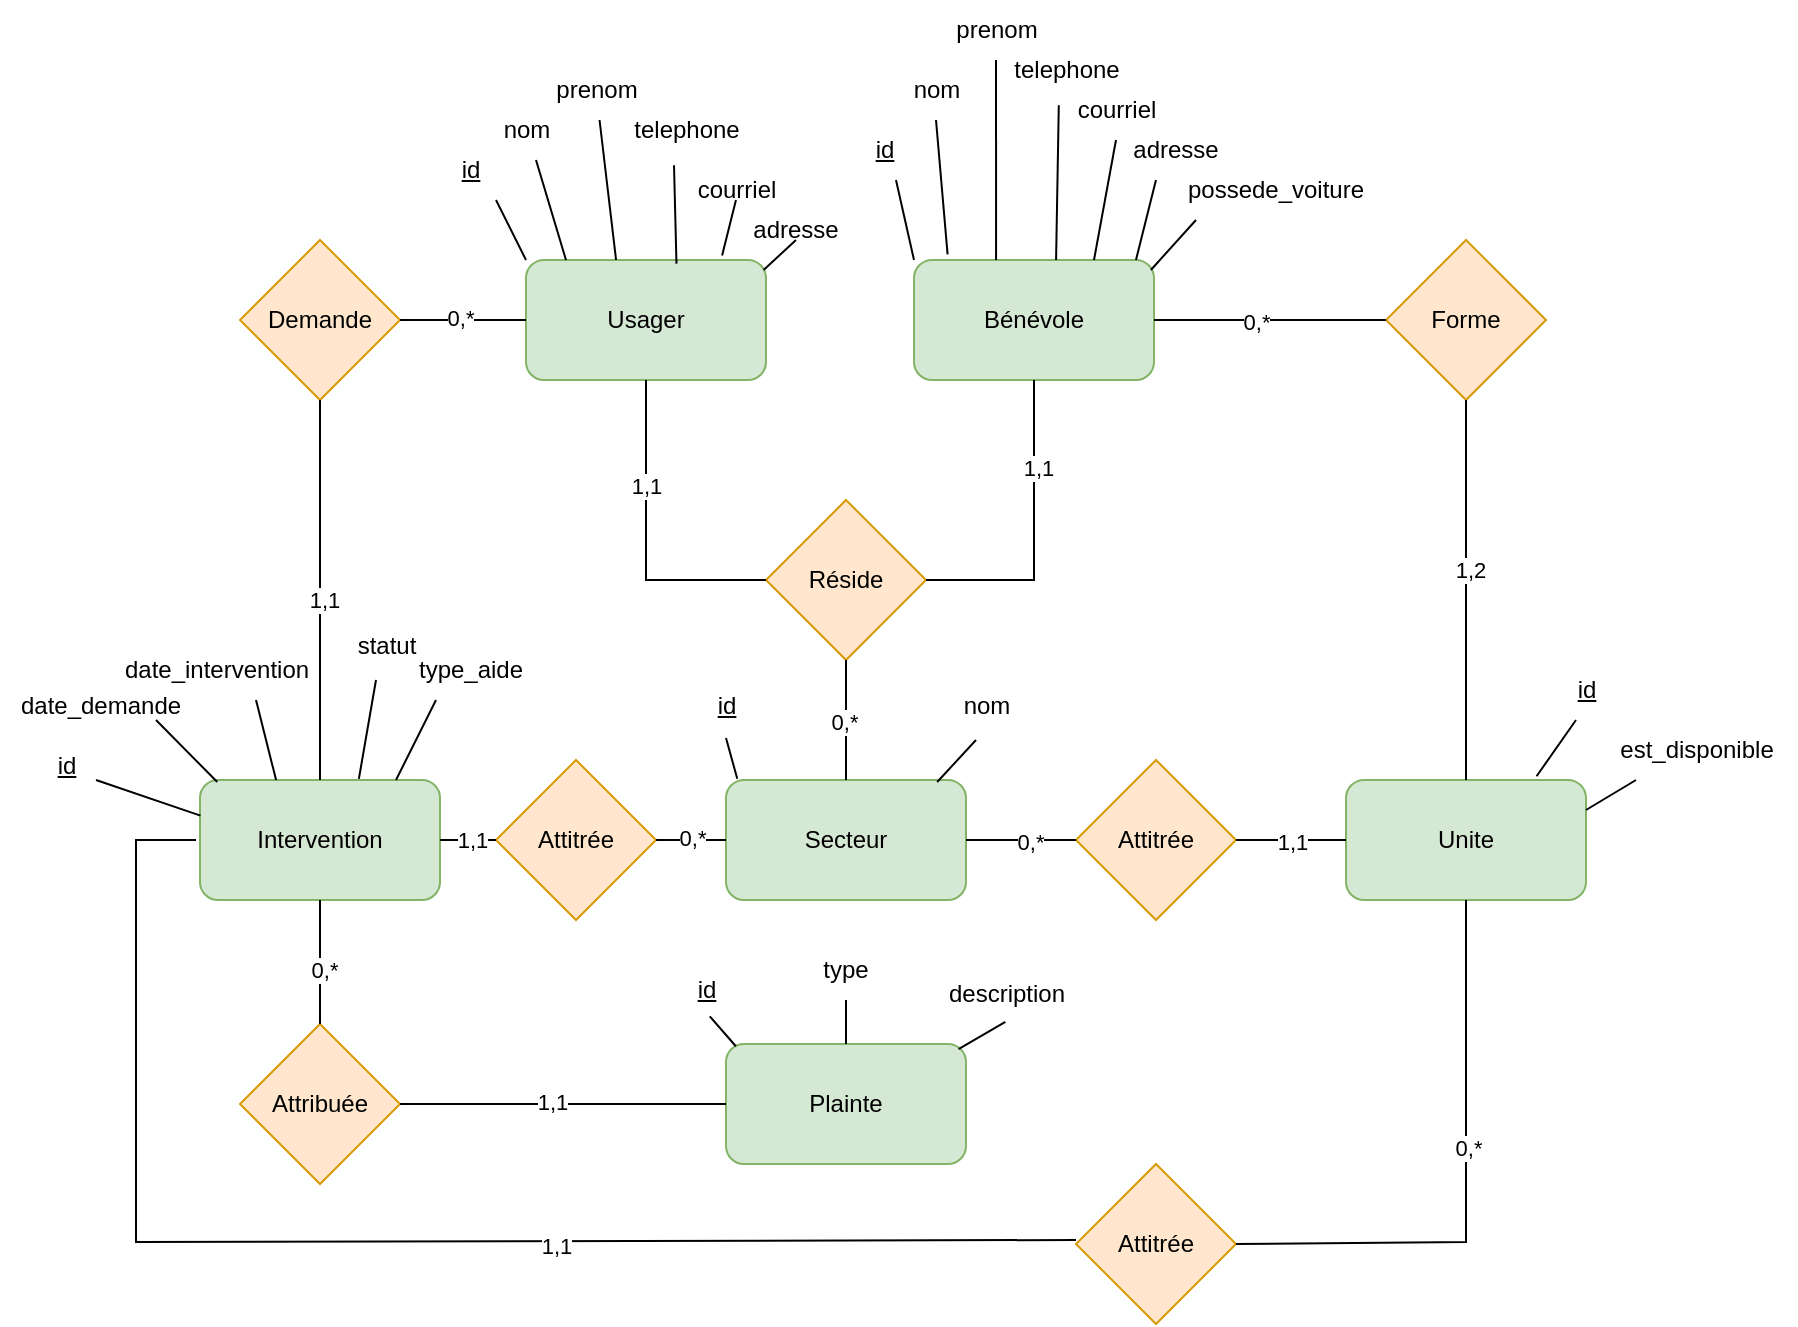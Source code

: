<mxfile version="26.2.12">
  <diagram name="Page-1" id="ks7HY8iy_Kgf61ztUCsI">
    <mxGraphModel dx="1428" dy="743" grid="1" gridSize="10" guides="1" tooltips="1" connect="1" arrows="1" fold="1" page="1" pageScale="1" pageWidth="1169" pageHeight="827" background="none" math="0" shadow="0">
      <root>
        <mxCell id="0" />
        <mxCell id="1" parent="0" />
        <mxCell id="JO7mMctXThJsMqSaezbj-1" value="Usager" style="rounded=1;whiteSpace=wrap;html=1;fillColor=#d5e8d4;strokeColor=#82b366;" parent="1" vertex="1">
          <mxGeometry x="405" y="170" width="120" height="60" as="geometry" />
        </mxCell>
        <mxCell id="JO7mMctXThJsMqSaezbj-2" value="Bénévole" style="rounded=1;whiteSpace=wrap;html=1;fillColor=#d5e8d4;strokeColor=#82b366;" parent="1" vertex="1">
          <mxGeometry x="599" y="170" width="120" height="60" as="geometry" />
        </mxCell>
        <mxCell id="JO7mMctXThJsMqSaezbj-3" value="Unite" style="rounded=1;whiteSpace=wrap;html=1;fillColor=#d5e8d4;strokeColor=#82b366;" parent="1" vertex="1">
          <mxGeometry x="815" y="430" width="120" height="60" as="geometry" />
        </mxCell>
        <mxCell id="JO7mMctXThJsMqSaezbj-4" value="Intervention" style="rounded=1;whiteSpace=wrap;html=1;fillColor=#d5e8d4;strokeColor=#82b366;" parent="1" vertex="1">
          <mxGeometry x="242" y="430" width="120" height="60" as="geometry" />
        </mxCell>
        <mxCell id="JO7mMctXThJsMqSaezbj-5" value="Secteur" style="rounded=1;whiteSpace=wrap;html=1;fillColor=#d5e8d4;strokeColor=#82b366;" parent="1" vertex="1">
          <mxGeometry x="505" y="430" width="120" height="60" as="geometry" />
        </mxCell>
        <mxCell id="TEtd4nVNc_RvkwSd-Xjk-1" value="Réside" style="rhombus;whiteSpace=wrap;html=1;fillColor=#ffe6cc;strokeColor=#d79b00;" parent="1" vertex="1">
          <mxGeometry x="525" y="290" width="80" height="80" as="geometry" />
        </mxCell>
        <mxCell id="TEtd4nVNc_RvkwSd-Xjk-6" value="Forme" style="rhombus;whiteSpace=wrap;html=1;fillColor=#ffe6cc;strokeColor=#d79b00;" parent="1" vertex="1">
          <mxGeometry x="835" y="160" width="80" height="80" as="geometry" />
        </mxCell>
        <mxCell id="TEtd4nVNc_RvkwSd-Xjk-11" value="" style="endArrow=none;html=1;rounded=0;entryX=0.5;entryY=1;entryDx=0;entryDy=0;" parent="1" source="TEtd4nVNc_RvkwSd-Xjk-1" target="JO7mMctXThJsMqSaezbj-1" edge="1">
          <mxGeometry width="50" height="50" relative="1" as="geometry">
            <mxPoint x="465" y="380" as="sourcePoint" />
            <mxPoint x="745" y="430" as="targetPoint" />
            <Array as="points">
              <mxPoint x="465" y="330" />
            </Array>
          </mxGeometry>
        </mxCell>
        <mxCell id="KciBB_D1JzYFTfs1zMgW-5" value="1,1" style="edgeLabel;html=1;align=center;verticalAlign=middle;resizable=0;points=[];" parent="TEtd4nVNc_RvkwSd-Xjk-11" vertex="1" connectable="0">
          <mxGeometry x="0.338" relative="1" as="geometry">
            <mxPoint as="offset" />
          </mxGeometry>
        </mxCell>
        <mxCell id="TEtd4nVNc_RvkwSd-Xjk-16" value="" style="endArrow=none;html=1;rounded=0;entryX=0.5;entryY=1;entryDx=0;entryDy=0;exitX=0.5;exitY=0;exitDx=0;exitDy=0;" parent="1" source="JO7mMctXThJsMqSaezbj-5" target="TEtd4nVNc_RvkwSd-Xjk-1" edge="1">
          <mxGeometry width="50" height="50" relative="1" as="geometry">
            <mxPoint x="695" y="480" as="sourcePoint" />
            <mxPoint x="745" y="430" as="targetPoint" />
          </mxGeometry>
        </mxCell>
        <mxCell id="KciBB_D1JzYFTfs1zMgW-10" value="0,*" style="edgeLabel;html=1;align=center;verticalAlign=middle;resizable=0;points=[];" parent="TEtd4nVNc_RvkwSd-Xjk-16" vertex="1" connectable="0">
          <mxGeometry x="-0.033" y="1" relative="1" as="geometry">
            <mxPoint as="offset" />
          </mxGeometry>
        </mxCell>
        <mxCell id="TEtd4nVNc_RvkwSd-Xjk-17" value="" style="endArrow=none;html=1;rounded=0;entryX=0.5;entryY=1;entryDx=0;entryDy=0;exitX=1;exitY=0.5;exitDx=0;exitDy=0;" parent="1" source="TEtd4nVNc_RvkwSd-Xjk-1" edge="1">
          <mxGeometry width="50" height="50" relative="1" as="geometry">
            <mxPoint x="719" y="330" as="sourcePoint" />
            <mxPoint x="659" y="230" as="targetPoint" />
            <Array as="points">
              <mxPoint x="659" y="330" />
            </Array>
          </mxGeometry>
        </mxCell>
        <mxCell id="KciBB_D1JzYFTfs1zMgW-4" value="1,1" style="edgeLabel;html=1;align=center;verticalAlign=middle;resizable=0;points=[];" parent="TEtd4nVNc_RvkwSd-Xjk-17" vertex="1" connectable="0">
          <mxGeometry x="0.429" y="-2" relative="1" as="geometry">
            <mxPoint as="offset" />
          </mxGeometry>
        </mxCell>
        <mxCell id="TEtd4nVNc_RvkwSd-Xjk-18" value="" style="endArrow=none;html=1;rounded=0;exitX=1;exitY=0.5;exitDx=0;exitDy=0;entryX=0;entryY=0.5;entryDx=0;entryDy=0;" parent="1" source="JO7mMctXThJsMqSaezbj-2" target="TEtd4nVNc_RvkwSd-Xjk-6" edge="1">
          <mxGeometry width="50" height="50" relative="1" as="geometry">
            <mxPoint x="775" y="260" as="sourcePoint" />
            <mxPoint x="815" y="200" as="targetPoint" />
          </mxGeometry>
        </mxCell>
        <mxCell id="KciBB_D1JzYFTfs1zMgW-6" value="0,*" style="edgeLabel;html=1;align=center;verticalAlign=middle;resizable=0;points=[];" parent="TEtd4nVNc_RvkwSd-Xjk-18" vertex="1" connectable="0">
          <mxGeometry x="-0.121" y="-1" relative="1" as="geometry">
            <mxPoint as="offset" />
          </mxGeometry>
        </mxCell>
        <mxCell id="TEtd4nVNc_RvkwSd-Xjk-19" value="" style="endArrow=none;html=1;rounded=0;entryX=0.5;entryY=1;entryDx=0;entryDy=0;exitX=0.5;exitY=0;exitDx=0;exitDy=0;" parent="1" source="JO7mMctXThJsMqSaezbj-3" target="TEtd4nVNc_RvkwSd-Xjk-6" edge="1">
          <mxGeometry width="50" height="50" relative="1" as="geometry">
            <mxPoint x="795" y="310" as="sourcePoint" />
            <mxPoint x="845" y="260" as="targetPoint" />
          </mxGeometry>
        </mxCell>
        <mxCell id="KciBB_D1JzYFTfs1zMgW-3" value="1&lt;span style=&quot;background-color: light-dark(#ffffff, var(--ge-dark-color, #121212)); color: light-dark(rgb(0, 0, 0), rgb(255, 255, 255));&quot;&gt;,2&lt;/span&gt;" style="edgeLabel;html=1;align=center;verticalAlign=middle;resizable=0;points=[];" parent="TEtd4nVNc_RvkwSd-Xjk-19" vertex="1" connectable="0">
          <mxGeometry x="0.105" y="-2" relative="1" as="geometry">
            <mxPoint as="offset" />
          </mxGeometry>
        </mxCell>
        <mxCell id="Wr0w5bm30W0_YL6eEUMg-1" value="Plainte" style="rounded=1;whiteSpace=wrap;html=1;fillColor=#d5e8d4;strokeColor=#82b366;" parent="1" vertex="1">
          <mxGeometry x="505" y="562" width="120" height="60" as="geometry" />
        </mxCell>
        <mxCell id="Wr0w5bm30W0_YL6eEUMg-5" value="Attitrée" style="rhombus;whiteSpace=wrap;html=1;fillColor=#ffe6cc;strokeColor=#d79b00;" parent="1" vertex="1">
          <mxGeometry x="680" y="420" width="80" height="80" as="geometry" />
        </mxCell>
        <mxCell id="Wr0w5bm30W0_YL6eEUMg-8" value="" style="endArrow=none;html=1;rounded=0;entryX=0;entryY=0.5;entryDx=0;entryDy=0;" parent="1" source="JO7mMctXThJsMqSaezbj-5" target="Wr0w5bm30W0_YL6eEUMg-5" edge="1">
          <mxGeometry width="50" height="50" relative="1" as="geometry">
            <mxPoint x="625" y="510" as="sourcePoint" />
            <mxPoint x="672" y="497" as="targetPoint" />
          </mxGeometry>
        </mxCell>
        <mxCell id="eeaKz44hLQpDB7-xSij6-11" value="0,*" style="edgeLabel;html=1;align=center;verticalAlign=middle;resizable=0;points=[];" parent="Wr0w5bm30W0_YL6eEUMg-8" vertex="1" connectable="0">
          <mxGeometry x="0.164" y="-1" relative="1" as="geometry">
            <mxPoint as="offset" />
          </mxGeometry>
        </mxCell>
        <mxCell id="Wr0w5bm30W0_YL6eEUMg-9" value="" style="endArrow=none;html=1;rounded=0;entryX=1;entryY=0.5;entryDx=0;entryDy=0;exitX=0;exitY=0.5;exitDx=0;exitDy=0;" parent="1" source="JO7mMctXThJsMqSaezbj-3" target="Wr0w5bm30W0_YL6eEUMg-5" edge="1">
          <mxGeometry width="50" height="50" relative="1" as="geometry">
            <mxPoint x="749" y="547" as="sourcePoint" />
            <mxPoint x="799" y="497" as="targetPoint" />
          </mxGeometry>
        </mxCell>
        <mxCell id="eeaKz44hLQpDB7-xSij6-10" value="1,1" style="edgeLabel;html=1;align=center;verticalAlign=middle;resizable=0;points=[];" parent="Wr0w5bm30W0_YL6eEUMg-9" vertex="1" connectable="0">
          <mxGeometry x="-0.018" y="1" relative="1" as="geometry">
            <mxPoint as="offset" />
          </mxGeometry>
        </mxCell>
        <mxCell id="Wr0w5bm30W0_YL6eEUMg-11" value="Attribuée" style="rhombus;whiteSpace=wrap;html=1;fillColor=#ffe6cc;strokeColor=#d79b00;" parent="1" vertex="1">
          <mxGeometry x="262" y="552" width="80" height="80" as="geometry" />
        </mxCell>
        <mxCell id="Wr0w5bm30W0_YL6eEUMg-12" value="" style="endArrow=none;html=1;rounded=0;entryX=0.5;entryY=1;entryDx=0;entryDy=0;exitX=0.5;exitY=0;exitDx=0;exitDy=0;" parent="1" source="Wr0w5bm30W0_YL6eEUMg-11" target="JO7mMctXThJsMqSaezbj-4" edge="1">
          <mxGeometry width="50" height="50" relative="1" as="geometry">
            <mxPoint x="174" y="563" as="sourcePoint" />
            <mxPoint x="224" y="513" as="targetPoint" />
          </mxGeometry>
        </mxCell>
        <mxCell id="eeaKz44hLQpDB7-xSij6-4" value="0,*" style="edgeLabel;html=1;align=center;verticalAlign=middle;resizable=0;points=[];" parent="Wr0w5bm30W0_YL6eEUMg-12" vertex="1" connectable="0">
          <mxGeometry x="-0.129" y="-2" relative="1" as="geometry">
            <mxPoint as="offset" />
          </mxGeometry>
        </mxCell>
        <mxCell id="Wr0w5bm30W0_YL6eEUMg-13" value="" style="endArrow=none;html=1;rounded=0;entryX=1;entryY=0.5;entryDx=0;entryDy=0;exitX=0;exitY=0.5;exitDx=0;exitDy=0;" parent="1" source="Wr0w5bm30W0_YL6eEUMg-1" target="Wr0w5bm30W0_YL6eEUMg-11" edge="1">
          <mxGeometry width="50" height="50" relative="1" as="geometry">
            <mxPoint x="180" y="624" as="sourcePoint" />
            <mxPoint x="230" y="574" as="targetPoint" />
          </mxGeometry>
        </mxCell>
        <mxCell id="eeaKz44hLQpDB7-xSij6-6" value="1,1" style="edgeLabel;html=1;align=center;verticalAlign=middle;resizable=0;points=[];" parent="Wr0w5bm30W0_YL6eEUMg-13" vertex="1" connectable="0">
          <mxGeometry x="0.068" y="-1" relative="1" as="geometry">
            <mxPoint as="offset" />
          </mxGeometry>
        </mxCell>
        <mxCell id="Wr0w5bm30W0_YL6eEUMg-24" value="Attitrée" style="rhombus;whiteSpace=wrap;html=1;fillColor=#ffe6cc;strokeColor=#d79b00;" parent="1" vertex="1">
          <mxGeometry x="680" y="622" width="80" height="80" as="geometry" />
        </mxCell>
        <mxCell id="Wr0w5bm30W0_YL6eEUMg-25" value="" style="endArrow=none;html=1;rounded=0;entryX=0.5;entryY=1;entryDx=0;entryDy=0;exitX=1;exitY=0.5;exitDx=0;exitDy=0;" parent="1" source="Wr0w5bm30W0_YL6eEUMg-24" target="JO7mMctXThJsMqSaezbj-3" edge="1">
          <mxGeometry width="50" height="50" relative="1" as="geometry">
            <mxPoint x="850" y="691" as="sourcePoint" />
            <mxPoint x="900" y="641" as="targetPoint" />
            <Array as="points">
              <mxPoint x="875" y="661" />
            </Array>
          </mxGeometry>
        </mxCell>
        <mxCell id="eeaKz44hLQpDB7-xSij6-3" value="0,*" style="edgeLabel;html=1;align=center;verticalAlign=middle;resizable=0;points=[];" parent="Wr0w5bm30W0_YL6eEUMg-25" vertex="1" connectable="0">
          <mxGeometry x="0.133" y="-1" relative="1" as="geometry">
            <mxPoint as="offset" />
          </mxGeometry>
        </mxCell>
        <mxCell id="Wr0w5bm30W0_YL6eEUMg-26" value="" style="endArrow=none;html=1;rounded=0;" parent="1" edge="1">
          <mxGeometry width="50" height="50" relative="1" as="geometry">
            <mxPoint x="240" y="460" as="sourcePoint" />
            <mxPoint x="680" y="660" as="targetPoint" />
            <Array as="points">
              <mxPoint x="210" y="460" />
              <mxPoint x="210" y="661" />
            </Array>
          </mxGeometry>
        </mxCell>
        <mxCell id="eeaKz44hLQpDB7-xSij6-2" value="1,1" style="edgeLabel;html=1;align=center;verticalAlign=middle;resizable=0;points=[];" parent="Wr0w5bm30W0_YL6eEUMg-26" vertex="1" connectable="0">
          <mxGeometry x="0.258" y="-2" relative="1" as="geometry">
            <mxPoint as="offset" />
          </mxGeometry>
        </mxCell>
        <mxCell id="Wr0w5bm30W0_YL6eEUMg-27" value="Attitrée" style="rhombus;whiteSpace=wrap;html=1;fillColor=#ffe6cc;strokeColor=#d79b00;" parent="1" vertex="1">
          <mxGeometry x="390" y="420" width="80" height="80" as="geometry" />
        </mxCell>
        <mxCell id="Wr0w5bm30W0_YL6eEUMg-28" value="" style="endArrow=none;html=1;rounded=0;entryX=0;entryY=0.5;entryDx=0;entryDy=0;exitX=1;exitY=0.5;exitDx=0;exitDy=0;" parent="1" source="Wr0w5bm30W0_YL6eEUMg-27" target="JO7mMctXThJsMqSaezbj-5" edge="1">
          <mxGeometry width="50" height="50" relative="1" as="geometry">
            <mxPoint x="580" y="471" as="sourcePoint" />
            <mxPoint x="630" y="421" as="targetPoint" />
          </mxGeometry>
        </mxCell>
        <mxCell id="eeaKz44hLQpDB7-xSij6-7" value="0,*" style="edgeLabel;html=1;align=center;verticalAlign=middle;resizable=0;points=[];" parent="Wr0w5bm30W0_YL6eEUMg-28" vertex="1" connectable="0">
          <mxGeometry x="0.029" y="1" relative="1" as="geometry">
            <mxPoint as="offset" />
          </mxGeometry>
        </mxCell>
        <mxCell id="Wr0w5bm30W0_YL6eEUMg-29" value="" style="endArrow=none;html=1;rounded=0;entryX=0;entryY=0.5;entryDx=0;entryDy=0;exitX=1;exitY=0.5;exitDx=0;exitDy=0;" parent="1" source="JO7mMctXThJsMqSaezbj-4" target="Wr0w5bm30W0_YL6eEUMg-27" edge="1">
          <mxGeometry width="50" height="50" relative="1" as="geometry">
            <mxPoint x="280" y="411" as="sourcePoint" />
            <mxPoint x="330" y="361" as="targetPoint" />
          </mxGeometry>
        </mxCell>
        <mxCell id="eeaKz44hLQpDB7-xSij6-9" value="1,1" style="edgeLabel;html=1;align=center;verticalAlign=middle;resizable=0;points=[];" parent="Wr0w5bm30W0_YL6eEUMg-29" vertex="1" connectable="0">
          <mxGeometry x="0.143" relative="1" as="geometry">
            <mxPoint as="offset" />
          </mxGeometry>
        </mxCell>
        <mxCell id="Wr0w5bm30W0_YL6eEUMg-31" value="Demande" style="rhombus;whiteSpace=wrap;html=1;fillColor=#ffe6cc;strokeColor=#d79b00;" parent="1" vertex="1">
          <mxGeometry x="262" y="160" width="80" height="80" as="geometry" />
        </mxCell>
        <mxCell id="Wr0w5bm30W0_YL6eEUMg-33" value="" style="endArrow=none;html=1;rounded=0;entryX=0;entryY=0.5;entryDx=0;entryDy=0;exitX=1;exitY=0.5;exitDx=0;exitDy=0;" parent="1" source="Wr0w5bm30W0_YL6eEUMg-31" target="JO7mMctXThJsMqSaezbj-1" edge="1">
          <mxGeometry width="50" height="50" relative="1" as="geometry">
            <mxPoint x="300" y="361" as="sourcePoint" />
            <mxPoint x="350" y="311" as="targetPoint" />
          </mxGeometry>
        </mxCell>
        <mxCell id="KciBB_D1JzYFTfs1zMgW-7" value="0,*" style="edgeLabel;html=1;align=center;verticalAlign=middle;resizable=0;points=[];" parent="Wr0w5bm30W0_YL6eEUMg-33" vertex="1" connectable="0">
          <mxGeometry x="-0.048" y="1" relative="1" as="geometry">
            <mxPoint as="offset" />
          </mxGeometry>
        </mxCell>
        <mxCell id="Wr0w5bm30W0_YL6eEUMg-34" value="" style="endArrow=none;html=1;rounded=0;entryX=0.5;entryY=1;entryDx=0;entryDy=0;" parent="1" source="JO7mMctXThJsMqSaezbj-4" target="Wr0w5bm30W0_YL6eEUMg-31" edge="1">
          <mxGeometry width="50" height="50" relative="1" as="geometry">
            <mxPoint x="580" y="471" as="sourcePoint" />
            <mxPoint x="630" y="421" as="targetPoint" />
          </mxGeometry>
        </mxCell>
        <mxCell id="KciBB_D1JzYFTfs1zMgW-8" value="1,1" style="edgeLabel;html=1;align=center;verticalAlign=middle;resizable=0;points=[];" parent="Wr0w5bm30W0_YL6eEUMg-34" vertex="1" connectable="0">
          <mxGeometry x="-0.053" y="-2" relative="1" as="geometry">
            <mxPoint as="offset" />
          </mxGeometry>
        </mxCell>
        <mxCell id="xEVUNQ7jQdWQ6YrlHSxK-1" value="" style="endArrow=none;html=1;rounded=0;exitX=0;exitY=0;exitDx=0;exitDy=0;" edge="1" parent="1" source="JO7mMctXThJsMqSaezbj-1">
          <mxGeometry width="50" height="50" relative="1" as="geometry">
            <mxPoint x="410" y="150" as="sourcePoint" />
            <mxPoint x="390" y="140" as="targetPoint" />
          </mxGeometry>
        </mxCell>
        <mxCell id="xEVUNQ7jQdWQ6YrlHSxK-2" value="&lt;u&gt;id&lt;/u&gt;" style="text;html=1;align=center;verticalAlign=middle;resizable=0;points=[];autosize=1;strokeColor=none;fillColor=none;" vertex="1" parent="1">
          <mxGeometry x="362" y="110" width="30" height="30" as="geometry" />
        </mxCell>
        <mxCell id="xEVUNQ7jQdWQ6YrlHSxK-3" value="" style="endArrow=none;html=1;rounded=0;exitX=0;exitY=0;exitDx=0;exitDy=0;" edge="1" parent="1">
          <mxGeometry width="50" height="50" relative="1" as="geometry">
            <mxPoint x="425" y="170" as="sourcePoint" />
            <mxPoint x="410" y="120" as="targetPoint" />
          </mxGeometry>
        </mxCell>
        <mxCell id="xEVUNQ7jQdWQ6YrlHSxK-4" value="nom" style="text;html=1;align=center;verticalAlign=middle;resizable=0;points=[];autosize=1;strokeColor=none;fillColor=none;" vertex="1" parent="1">
          <mxGeometry x="380" y="90" width="50" height="30" as="geometry" />
        </mxCell>
        <mxCell id="xEVUNQ7jQdWQ6YrlHSxK-5" value="" style="endArrow=none;html=1;rounded=0;exitX=0.292;exitY=0;exitDx=0;exitDy=0;exitPerimeter=0;" edge="1" parent="1" target="xEVUNQ7jQdWQ6YrlHSxK-8">
          <mxGeometry width="50" height="50" relative="1" as="geometry">
            <mxPoint x="450.04" y="170" as="sourcePoint" />
            <mxPoint x="450" y="100" as="targetPoint" />
          </mxGeometry>
        </mxCell>
        <mxCell id="xEVUNQ7jQdWQ6YrlHSxK-6" value="" style="endArrow=none;html=1;rounded=0;exitX=0.817;exitY=-0.037;exitDx=0;exitDy=0;exitPerimeter=0;" edge="1" parent="1" source="JO7mMctXThJsMqSaezbj-1">
          <mxGeometry width="50" height="50" relative="1" as="geometry">
            <mxPoint x="510" y="170" as="sourcePoint" />
            <mxPoint x="510" y="140" as="targetPoint" />
          </mxGeometry>
        </mxCell>
        <mxCell id="xEVUNQ7jQdWQ6YrlHSxK-7" value="" style="endArrow=none;html=1;rounded=0;exitX=0.627;exitY=0.03;exitDx=0;exitDy=0;exitPerimeter=0;entryX=0.425;entryY=1.087;entryDx=0;entryDy=0;entryPerimeter=0;" edge="1" parent="1" source="JO7mMctXThJsMqSaezbj-1" target="xEVUNQ7jQdWQ6YrlHSxK-9">
          <mxGeometry width="50" height="50" relative="1" as="geometry">
            <mxPoint x="520" y="180" as="sourcePoint" />
            <mxPoint x="490" y="130" as="targetPoint" />
          </mxGeometry>
        </mxCell>
        <mxCell id="xEVUNQ7jQdWQ6YrlHSxK-8" value="prenom" style="text;html=1;align=center;verticalAlign=middle;resizable=0;points=[];autosize=1;strokeColor=none;fillColor=none;" vertex="1" parent="1">
          <mxGeometry x="410" y="70" width="60" height="30" as="geometry" />
        </mxCell>
        <mxCell id="xEVUNQ7jQdWQ6YrlHSxK-9" value="telephone" style="text;html=1;align=center;verticalAlign=middle;resizable=0;points=[];autosize=1;strokeColor=none;fillColor=none;" vertex="1" parent="1">
          <mxGeometry x="445" y="90" width="80" height="30" as="geometry" />
        </mxCell>
        <mxCell id="xEVUNQ7jQdWQ6YrlHSxK-10" value="" style="endArrow=none;html=1;rounded=0;exitX=0.99;exitY=0.083;exitDx=0;exitDy=0;exitPerimeter=0;" edge="1" parent="1" source="JO7mMctXThJsMqSaezbj-1">
          <mxGeometry width="50" height="50" relative="1" as="geometry">
            <mxPoint x="520" y="180" as="sourcePoint" />
            <mxPoint x="540" y="160" as="targetPoint" />
          </mxGeometry>
        </mxCell>
        <mxCell id="xEVUNQ7jQdWQ6YrlHSxK-13" value="courriel" style="text;html=1;align=center;verticalAlign=middle;resizable=0;points=[];autosize=1;strokeColor=none;fillColor=none;" vertex="1" parent="1">
          <mxGeometry x="480" y="120" width="60" height="30" as="geometry" />
        </mxCell>
        <mxCell id="xEVUNQ7jQdWQ6YrlHSxK-14" value="adresse" style="text;strokeColor=none;align=center;fillColor=none;html=1;verticalAlign=middle;whiteSpace=wrap;rounded=0;" vertex="1" parent="1">
          <mxGeometry x="510" y="140" width="60" height="30" as="geometry" />
        </mxCell>
        <mxCell id="xEVUNQ7jQdWQ6YrlHSxK-15" value="" style="endArrow=none;html=1;rounded=0;exitX=0;exitY=0;exitDx=0;exitDy=0;" edge="1" parent="1" source="JO7mMctXThJsMqSaezbj-2">
          <mxGeometry width="50" height="50" relative="1" as="geometry">
            <mxPoint x="723" y="80" as="sourcePoint" />
            <mxPoint x="590" y="130" as="targetPoint" />
          </mxGeometry>
        </mxCell>
        <mxCell id="xEVUNQ7jQdWQ6YrlHSxK-16" value="&lt;u&gt;id&lt;/u&gt;" style="text;html=1;align=center;verticalAlign=middle;resizable=0;points=[];autosize=1;strokeColor=none;fillColor=none;" vertex="1" parent="1">
          <mxGeometry x="569" y="100" width="30" height="30" as="geometry" />
        </mxCell>
        <mxCell id="xEVUNQ7jQdWQ6YrlHSxK-17" value="" style="endArrow=none;html=1;rounded=0;exitX=0.14;exitY=-0.047;exitDx=0;exitDy=0;exitPerimeter=0;" edge="1" parent="1" source="JO7mMctXThJsMqSaezbj-2">
          <mxGeometry width="50" height="50" relative="1" as="geometry">
            <mxPoint x="743" y="80" as="sourcePoint" />
            <mxPoint x="610" y="100" as="targetPoint" />
          </mxGeometry>
        </mxCell>
        <mxCell id="xEVUNQ7jQdWQ6YrlHSxK-18" value="nom" style="text;html=1;align=center;verticalAlign=middle;resizable=0;points=[];autosize=1;strokeColor=none;fillColor=none;" vertex="1" parent="1">
          <mxGeometry x="585" y="70" width="50" height="30" as="geometry" />
        </mxCell>
        <mxCell id="xEVUNQ7jQdWQ6YrlHSxK-19" value="" style="endArrow=none;html=1;rounded=0;exitX=0.342;exitY=0;exitDx=0;exitDy=0;exitPerimeter=0;" edge="1" parent="1" source="JO7mMctXThJsMqSaezbj-2">
          <mxGeometry width="50" height="50" relative="1" as="geometry">
            <mxPoint x="768.04" y="80" as="sourcePoint" />
            <mxPoint x="640" y="70" as="targetPoint" />
          </mxGeometry>
        </mxCell>
        <mxCell id="xEVUNQ7jQdWQ6YrlHSxK-20" value="" style="endArrow=none;html=1;rounded=0;exitX=0.75;exitY=0;exitDx=0;exitDy=0;" edge="1" parent="1" source="JO7mMctXThJsMqSaezbj-2">
          <mxGeometry width="50" height="50" relative="1" as="geometry">
            <mxPoint x="790" y="100" as="sourcePoint" />
            <mxPoint x="700" y="110" as="targetPoint" />
          </mxGeometry>
        </mxCell>
        <mxCell id="xEVUNQ7jQdWQ6YrlHSxK-21" value="" style="endArrow=none;html=1;rounded=0;exitX=0.592;exitY=0;exitDx=0;exitDy=0;exitPerimeter=0;entryX=0.455;entryY=1.087;entryDx=0;entryDy=0;entryPerimeter=0;" edge="1" parent="1" target="xEVUNQ7jQdWQ6YrlHSxK-23" source="JO7mMctXThJsMqSaezbj-2">
          <mxGeometry width="50" height="50" relative="1" as="geometry">
            <mxPoint x="798" y="82" as="sourcePoint" />
            <mxPoint x="680" y="90" as="targetPoint" />
          </mxGeometry>
        </mxCell>
        <mxCell id="xEVUNQ7jQdWQ6YrlHSxK-22" value="prenom" style="text;html=1;align=center;verticalAlign=middle;resizable=0;points=[];autosize=1;strokeColor=none;fillColor=none;" vertex="1" parent="1">
          <mxGeometry x="610" y="40" width="60" height="30" as="geometry" />
        </mxCell>
        <mxCell id="xEVUNQ7jQdWQ6YrlHSxK-23" value="telephone" style="text;html=1;align=center;verticalAlign=middle;resizable=0;points=[];autosize=1;strokeColor=none;fillColor=none;" vertex="1" parent="1">
          <mxGeometry x="635" y="60" width="80" height="30" as="geometry" />
        </mxCell>
        <mxCell id="xEVUNQ7jQdWQ6YrlHSxK-24" value="" style="endArrow=none;html=1;rounded=0;exitX=0.925;exitY=0;exitDx=0;exitDy=0;exitPerimeter=0;" edge="1" parent="1" source="JO7mMctXThJsMqSaezbj-2">
          <mxGeometry width="50" height="50" relative="1" as="geometry">
            <mxPoint x="842" y="85" as="sourcePoint" />
            <mxPoint x="720" y="130" as="targetPoint" />
          </mxGeometry>
        </mxCell>
        <mxCell id="xEVUNQ7jQdWQ6YrlHSxK-25" value="courriel" style="text;html=1;align=center;verticalAlign=middle;resizable=0;points=[];autosize=1;strokeColor=none;fillColor=none;" vertex="1" parent="1">
          <mxGeometry x="670" y="80" width="60" height="30" as="geometry" />
        </mxCell>
        <mxCell id="xEVUNQ7jQdWQ6YrlHSxK-26" value="adresse" style="text;strokeColor=none;align=center;fillColor=none;html=1;verticalAlign=middle;whiteSpace=wrap;rounded=0;" vertex="1" parent="1">
          <mxGeometry x="700" y="100" width="60" height="30" as="geometry" />
        </mxCell>
        <mxCell id="xEVUNQ7jQdWQ6YrlHSxK-27" value="" style="endArrow=none;html=1;rounded=0;exitX=0.987;exitY=0.083;exitDx=0;exitDy=0;exitPerimeter=0;" edge="1" parent="1" source="JO7mMctXThJsMqSaezbj-2">
          <mxGeometry width="50" height="50" relative="1" as="geometry">
            <mxPoint x="720" y="180" as="sourcePoint" />
            <mxPoint x="740" y="150" as="targetPoint" />
          </mxGeometry>
        </mxCell>
        <mxCell id="xEVUNQ7jQdWQ6YrlHSxK-28" value="possede_voiture" style="text;strokeColor=none;align=center;fillColor=none;html=1;verticalAlign=middle;whiteSpace=wrap;rounded=0;" vertex="1" parent="1">
          <mxGeometry x="750" y="120" width="60" height="30" as="geometry" />
        </mxCell>
        <mxCell id="xEVUNQ7jQdWQ6YrlHSxK-29" value="&lt;u&gt;id&lt;/u&gt;" style="text;html=1;align=center;verticalAlign=middle;resizable=0;points=[];autosize=1;strokeColor=none;fillColor=none;" vertex="1" parent="1">
          <mxGeometry x="920" y="370" width="30" height="30" as="geometry" />
        </mxCell>
        <mxCell id="xEVUNQ7jQdWQ6YrlHSxK-30" value="est_disponible" style="text;html=1;align=center;verticalAlign=middle;resizable=0;points=[];autosize=1;strokeColor=none;fillColor=none;" vertex="1" parent="1">
          <mxGeometry x="940" y="400" width="100" height="30" as="geometry" />
        </mxCell>
        <mxCell id="xEVUNQ7jQdWQ6YrlHSxK-31" value="" style="endArrow=none;html=1;rounded=0;exitX=0.794;exitY=-0.031;exitDx=0;exitDy=0;exitPerimeter=0;" edge="1" parent="1" source="JO7mMctXThJsMqSaezbj-3">
          <mxGeometry width="50" height="50" relative="1" as="geometry">
            <mxPoint x="1010" y="460" as="sourcePoint" />
            <mxPoint x="930" y="400" as="targetPoint" />
          </mxGeometry>
        </mxCell>
        <mxCell id="xEVUNQ7jQdWQ6YrlHSxK-32" value="" style="endArrow=none;html=1;rounded=0;exitX=1;exitY=0.25;exitDx=0;exitDy=0;" edge="1" parent="1" source="JO7mMctXThJsMqSaezbj-3">
          <mxGeometry width="50" height="50" relative="1" as="geometry">
            <mxPoint x="920" y="438" as="sourcePoint" />
            <mxPoint x="960" y="430" as="targetPoint" />
          </mxGeometry>
        </mxCell>
        <mxCell id="xEVUNQ7jQdWQ6YrlHSxK-33" value="&lt;u&gt;id&lt;/u&gt;" style="text;html=1;align=center;verticalAlign=middle;resizable=0;points=[];autosize=1;strokeColor=none;fillColor=none;" vertex="1" parent="1">
          <mxGeometry x="490" y="378" width="30" height="30" as="geometry" />
        </mxCell>
        <mxCell id="xEVUNQ7jQdWQ6YrlHSxK-34" value="nom" style="text;html=1;align=center;verticalAlign=middle;resizable=0;points=[];autosize=1;strokeColor=none;fillColor=none;" vertex="1" parent="1">
          <mxGeometry x="610" y="378" width="50" height="30" as="geometry" />
        </mxCell>
        <mxCell id="xEVUNQ7jQdWQ6YrlHSxK-35" value="" style="endArrow=none;html=1;rounded=0;exitX=0.047;exitY=-0.01;exitDx=0;exitDy=0;exitPerimeter=0;entryX=0.5;entryY=1.033;entryDx=0;entryDy=0;entryPerimeter=0;" edge="1" parent="1" source="JO7mMctXThJsMqSaezbj-5" target="xEVUNQ7jQdWQ6YrlHSxK-33">
          <mxGeometry width="50" height="50" relative="1" as="geometry">
            <mxPoint x="580" y="450" as="sourcePoint" />
            <mxPoint x="600" y="410" as="targetPoint" />
          </mxGeometry>
        </mxCell>
        <mxCell id="xEVUNQ7jQdWQ6YrlHSxK-36" value="" style="endArrow=none;html=1;rounded=0;exitX=0.88;exitY=0.017;exitDx=0;exitDy=0;exitPerimeter=0;" edge="1" parent="1" source="JO7mMctXThJsMqSaezbj-5">
          <mxGeometry width="50" height="50" relative="1" as="geometry">
            <mxPoint x="610" y="430" as="sourcePoint" />
            <mxPoint x="630" y="410" as="targetPoint" />
          </mxGeometry>
        </mxCell>
        <mxCell id="xEVUNQ7jQdWQ6YrlHSxK-37" value="&lt;u&gt;id&lt;/u&gt;" style="text;html=1;align=center;verticalAlign=middle;resizable=0;points=[];autosize=1;strokeColor=none;fillColor=none;" vertex="1" parent="1">
          <mxGeometry x="160" y="408" width="30" height="30" as="geometry" />
        </mxCell>
        <mxCell id="xEVUNQ7jQdWQ6YrlHSxK-38" value="date_demande" style="text;html=1;align=center;verticalAlign=middle;resizable=0;points=[];autosize=1;strokeColor=none;fillColor=none;" vertex="1" parent="1">
          <mxGeometry x="142" y="378" width="100" height="30" as="geometry" />
        </mxCell>
        <mxCell id="xEVUNQ7jQdWQ6YrlHSxK-39" value="date_intervention" style="text;html=1;align=center;verticalAlign=middle;resizable=0;points=[];autosize=1;strokeColor=none;fillColor=none;" vertex="1" parent="1">
          <mxGeometry x="190" y="360" width="120" height="30" as="geometry" />
        </mxCell>
        <mxCell id="xEVUNQ7jQdWQ6YrlHSxK-40" value="type_aide" style="text;html=1;align=center;verticalAlign=middle;resizable=0;points=[];autosize=1;strokeColor=none;fillColor=none;" vertex="1" parent="1">
          <mxGeometry x="337" y="360" width="80" height="30" as="geometry" />
        </mxCell>
        <mxCell id="xEVUNQ7jQdWQ6YrlHSxK-41" value="statut" style="text;html=1;align=center;verticalAlign=middle;resizable=0;points=[];autosize=1;strokeColor=none;fillColor=none;" vertex="1" parent="1">
          <mxGeometry x="310" y="348" width="50" height="30" as="geometry" />
        </mxCell>
        <mxCell id="xEVUNQ7jQdWQ6YrlHSxK-42" value="" style="endArrow=none;html=1;rounded=0;entryX=0.317;entryY=0;entryDx=0;entryDy=0;entryPerimeter=0;" edge="1" parent="1" target="JO7mMctXThJsMqSaezbj-4">
          <mxGeometry width="50" height="50" relative="1" as="geometry">
            <mxPoint x="270" y="390" as="sourcePoint" />
            <mxPoint x="180" y="450" as="targetPoint" />
          </mxGeometry>
        </mxCell>
        <mxCell id="xEVUNQ7jQdWQ6YrlHSxK-43" value="" style="endArrow=none;html=1;rounded=0;entryX=0.072;entryY=0.017;entryDx=0;entryDy=0;entryPerimeter=0;" edge="1" parent="1" target="JO7mMctXThJsMqSaezbj-4">
          <mxGeometry width="50" height="50" relative="1" as="geometry">
            <mxPoint x="220" y="400" as="sourcePoint" />
            <mxPoint x="290" y="440" as="targetPoint" />
          </mxGeometry>
        </mxCell>
        <mxCell id="xEVUNQ7jQdWQ6YrlHSxK-44" value="" style="endArrow=none;html=1;rounded=0;entryX=0.002;entryY=0.297;entryDx=0;entryDy=0;entryPerimeter=0;" edge="1" parent="1" target="JO7mMctXThJsMqSaezbj-4">
          <mxGeometry width="50" height="50" relative="1" as="geometry">
            <mxPoint x="190" y="430" as="sourcePoint" />
            <mxPoint x="261" y="441" as="targetPoint" />
          </mxGeometry>
        </mxCell>
        <mxCell id="xEVUNQ7jQdWQ6YrlHSxK-45" value="" style="endArrow=none;html=1;rounded=0;entryX=0.662;entryY=-0.01;entryDx=0;entryDy=0;entryPerimeter=0;" edge="1" parent="1" target="JO7mMctXThJsMqSaezbj-4">
          <mxGeometry width="50" height="50" relative="1" as="geometry">
            <mxPoint x="330" y="380" as="sourcePoint" />
            <mxPoint x="252" y="458" as="targetPoint" />
          </mxGeometry>
        </mxCell>
        <mxCell id="xEVUNQ7jQdWQ6YrlHSxK-46" value="" style="endArrow=none;html=1;rounded=0;" edge="1" parent="1">
          <mxGeometry width="50" height="50" relative="1" as="geometry">
            <mxPoint x="360" y="390" as="sourcePoint" />
            <mxPoint x="340" y="430" as="targetPoint" />
          </mxGeometry>
        </mxCell>
        <mxCell id="xEVUNQ7jQdWQ6YrlHSxK-47" value="&lt;u&gt;id&lt;/u&gt;" style="text;html=1;align=center;verticalAlign=middle;resizable=0;points=[];autosize=1;strokeColor=none;fillColor=none;" vertex="1" parent="1">
          <mxGeometry x="480" y="520" width="30" height="30" as="geometry" />
        </mxCell>
        <mxCell id="xEVUNQ7jQdWQ6YrlHSxK-48" value="type" style="text;strokeColor=none;align=center;fillColor=none;html=1;verticalAlign=middle;whiteSpace=wrap;rounded=0;" vertex="1" parent="1">
          <mxGeometry x="535" y="510" width="60" height="30" as="geometry" />
        </mxCell>
        <mxCell id="xEVUNQ7jQdWQ6YrlHSxK-49" value="description" style="text;html=1;align=center;verticalAlign=middle;resizable=0;points=[];autosize=1;strokeColor=none;fillColor=none;" vertex="1" parent="1">
          <mxGeometry x="605" y="522" width="80" height="30" as="geometry" />
        </mxCell>
        <mxCell id="xEVUNQ7jQdWQ6YrlHSxK-51" value="" style="endArrow=none;html=1;rounded=0;entryX=0.041;entryY=0.019;entryDx=0;entryDy=0;entryPerimeter=0;exitX=0.563;exitY=0.939;exitDx=0;exitDy=0;exitPerimeter=0;" edge="1" parent="1" source="xEVUNQ7jQdWQ6YrlHSxK-47" target="Wr0w5bm30W0_YL6eEUMg-1">
          <mxGeometry width="50" height="50" relative="1" as="geometry">
            <mxPoint x="420" y="590" as="sourcePoint" />
            <mxPoint x="470" y="540" as="targetPoint" />
          </mxGeometry>
        </mxCell>
        <mxCell id="xEVUNQ7jQdWQ6YrlHSxK-52" value="" style="endArrow=none;html=1;rounded=0;entryX=0.5;entryY=0;entryDx=0;entryDy=0;exitX=0.5;exitY=1;exitDx=0;exitDy=0;" edge="1" parent="1" source="xEVUNQ7jQdWQ6YrlHSxK-48" target="Wr0w5bm30W0_YL6eEUMg-1">
          <mxGeometry width="50" height="50" relative="1" as="geometry">
            <mxPoint x="507" y="558" as="sourcePoint" />
            <mxPoint x="520" y="573" as="targetPoint" />
          </mxGeometry>
        </mxCell>
        <mxCell id="xEVUNQ7jQdWQ6YrlHSxK-53" value="" style="endArrow=none;html=1;rounded=0;entryX=0.969;entryY=0.043;entryDx=0;entryDy=0;exitX=0.496;exitY=0.965;exitDx=0;exitDy=0;entryPerimeter=0;exitPerimeter=0;" edge="1" parent="1" source="xEVUNQ7jQdWQ6YrlHSxK-49" target="Wr0w5bm30W0_YL6eEUMg-1">
          <mxGeometry width="50" height="50" relative="1" as="geometry">
            <mxPoint x="575" y="550" as="sourcePoint" />
            <mxPoint x="575" y="572" as="targetPoint" />
          </mxGeometry>
        </mxCell>
      </root>
    </mxGraphModel>
  </diagram>
</mxfile>
